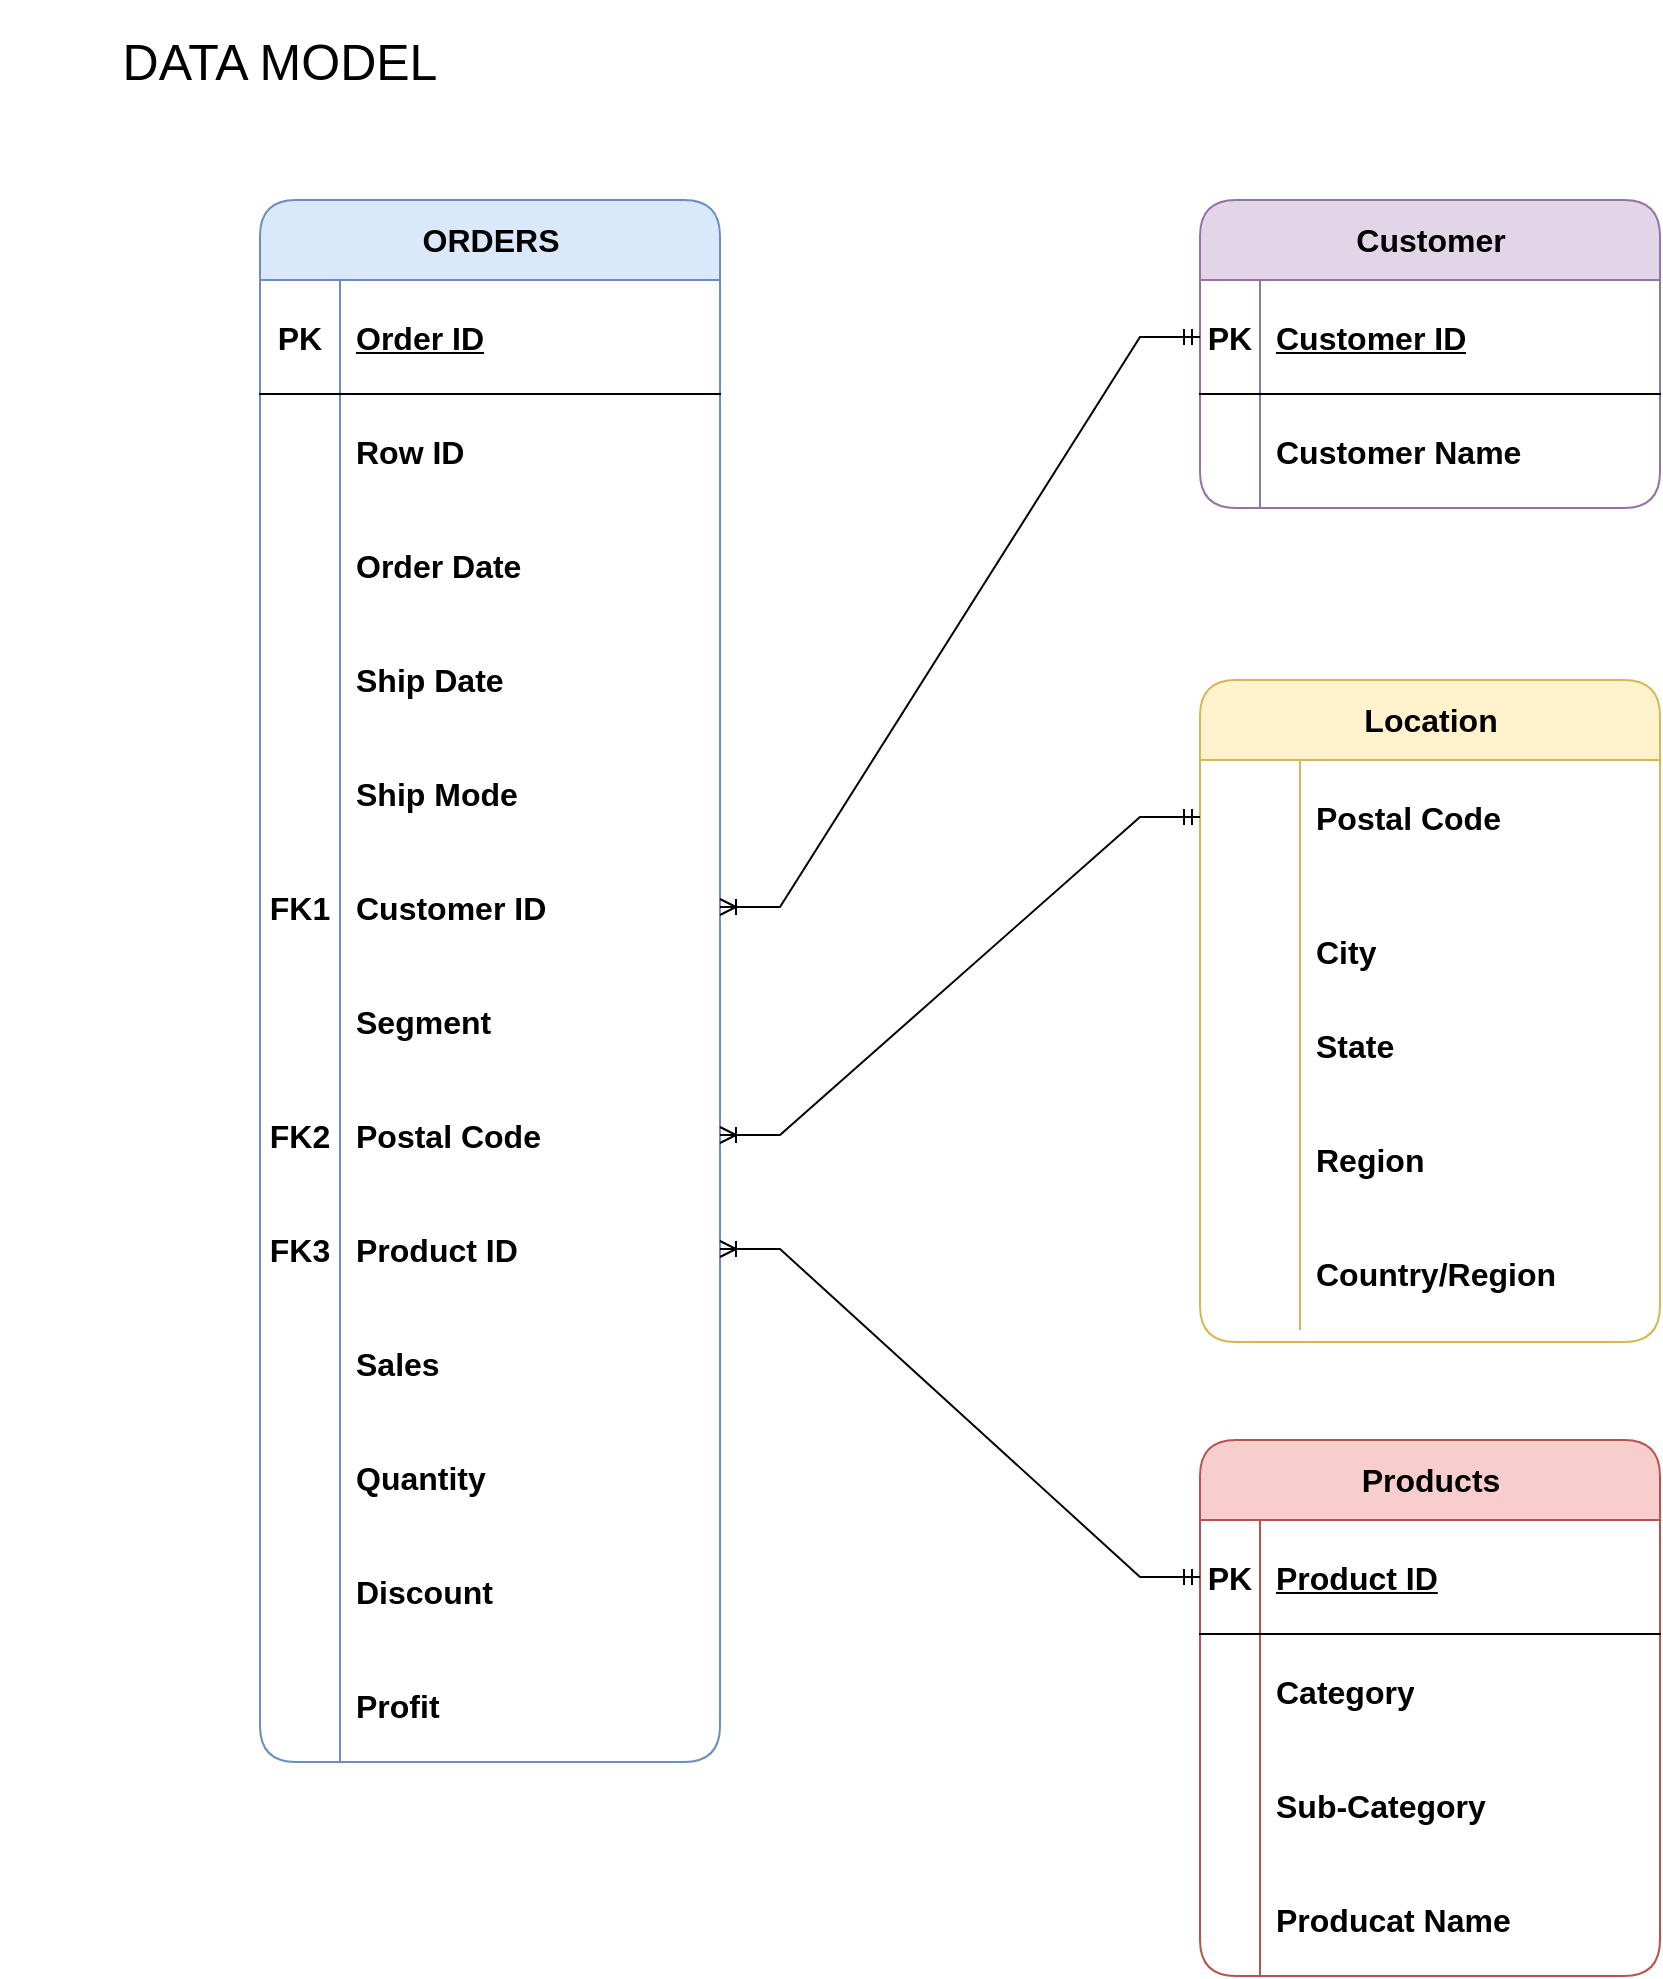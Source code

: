 <mxfile version="26.0.9">
  <diagram name="Page-1" id="3BR0CCU6c-ttX2hqRRU3">
    <mxGraphModel dx="2058" dy="1228" grid="1" gridSize="10" guides="1" tooltips="1" connect="1" arrows="1" fold="1" page="1" pageScale="1" pageWidth="1920" pageHeight="1200" math="0" shadow="0">
      <root>
        <mxCell id="0" />
        <mxCell id="1" parent="0" />
        <mxCell id="wJTAcFUlIP42OyAlDoO3-1" value="&lt;font style=&quot;font-size: 25px;&quot;&gt;DATA MODEL&lt;/font&gt;" style="text;html=1;align=center;verticalAlign=middle;whiteSpace=wrap;rounded=0;" parent="1" vertex="1">
          <mxGeometry x="60" y="60" width="280" height="60" as="geometry" />
        </mxCell>
        <mxCell id="wJTAcFUlIP42OyAlDoO3-3" value="ORDERS" style="shape=table;startSize=40;container=1;collapsible=1;childLayout=tableLayout;fixedRows=1;rowLines=0;fontStyle=1;align=center;resizeLast=1;html=1;rounded=1;fillColor=#dae8fc;strokeColor=#6c8ebf;fontSize=16;" parent="1" vertex="1">
          <mxGeometry x="190" y="160" width="230" height="781" as="geometry" />
        </mxCell>
        <mxCell id="wJTAcFUlIP42OyAlDoO3-4" value="" style="shape=tableRow;horizontal=0;startSize=0;swimlaneHead=0;swimlaneBody=0;fillColor=none;collapsible=0;dropTarget=0;points=[[0,0.5],[1,0.5]];portConstraint=eastwest;top=0;left=0;right=0;bottom=1;fontSize=16;fontStyle=1" parent="wJTAcFUlIP42OyAlDoO3-3" vertex="1">
          <mxGeometry y="40" width="230" height="57" as="geometry" />
        </mxCell>
        <mxCell id="wJTAcFUlIP42OyAlDoO3-5" value="PK" style="shape=partialRectangle;connectable=0;fillColor=none;top=0;left=0;bottom=0;right=0;fontStyle=1;overflow=hidden;whiteSpace=wrap;html=1;fontSize=16;" parent="wJTAcFUlIP42OyAlDoO3-4" vertex="1">
          <mxGeometry width="40" height="57" as="geometry">
            <mxRectangle width="40" height="57" as="alternateBounds" />
          </mxGeometry>
        </mxCell>
        <mxCell id="wJTAcFUlIP42OyAlDoO3-6" value="Order ID" style="shape=partialRectangle;connectable=0;fillColor=none;top=0;left=0;bottom=0;right=0;align=left;spacingLeft=6;fontStyle=5;overflow=hidden;whiteSpace=wrap;html=1;fontSize=16;" parent="wJTAcFUlIP42OyAlDoO3-4" vertex="1">
          <mxGeometry x="40" width="190" height="57" as="geometry">
            <mxRectangle width="190" height="57" as="alternateBounds" />
          </mxGeometry>
        </mxCell>
        <mxCell id="wJTAcFUlIP42OyAlDoO3-7" value="" style="shape=tableRow;horizontal=0;startSize=0;swimlaneHead=0;swimlaneBody=0;fillColor=none;collapsible=0;dropTarget=0;points=[[0,0.5],[1,0.5]];portConstraint=eastwest;top=0;left=0;right=0;bottom=0;fontSize=16;fontStyle=1" parent="wJTAcFUlIP42OyAlDoO3-3" vertex="1">
          <mxGeometry y="97" width="230" height="57" as="geometry" />
        </mxCell>
        <mxCell id="wJTAcFUlIP42OyAlDoO3-8" value="" style="shape=partialRectangle;connectable=0;fillColor=none;top=0;left=0;bottom=0;right=0;editable=1;overflow=hidden;whiteSpace=wrap;html=1;fontSize=16;fontStyle=1" parent="wJTAcFUlIP42OyAlDoO3-7" vertex="1">
          <mxGeometry width="40" height="57" as="geometry">
            <mxRectangle width="40" height="57" as="alternateBounds" />
          </mxGeometry>
        </mxCell>
        <mxCell id="wJTAcFUlIP42OyAlDoO3-9" value="Row ID" style="shape=partialRectangle;connectable=0;fillColor=none;top=0;left=0;bottom=0;right=0;align=left;spacingLeft=6;overflow=hidden;whiteSpace=wrap;html=1;fontSize=16;fontStyle=1" parent="wJTAcFUlIP42OyAlDoO3-7" vertex="1">
          <mxGeometry x="40" width="190" height="57" as="geometry">
            <mxRectangle width="190" height="57" as="alternateBounds" />
          </mxGeometry>
        </mxCell>
        <mxCell id="wJTAcFUlIP42OyAlDoO3-10" value="" style="shape=tableRow;horizontal=0;startSize=0;swimlaneHead=0;swimlaneBody=0;fillColor=none;collapsible=0;dropTarget=0;points=[[0,0.5],[1,0.5]];portConstraint=eastwest;top=0;left=0;right=0;bottom=0;fontSize=16;fontStyle=1" parent="wJTAcFUlIP42OyAlDoO3-3" vertex="1">
          <mxGeometry y="154" width="230" height="57" as="geometry" />
        </mxCell>
        <mxCell id="wJTAcFUlIP42OyAlDoO3-11" value="" style="shape=partialRectangle;connectable=0;fillColor=none;top=0;left=0;bottom=0;right=0;editable=1;overflow=hidden;whiteSpace=wrap;html=1;fontSize=16;fontStyle=1" parent="wJTAcFUlIP42OyAlDoO3-10" vertex="1">
          <mxGeometry width="40" height="57" as="geometry">
            <mxRectangle width="40" height="57" as="alternateBounds" />
          </mxGeometry>
        </mxCell>
        <mxCell id="wJTAcFUlIP42OyAlDoO3-12" value="Order Date" style="shape=partialRectangle;connectable=0;fillColor=none;top=0;left=0;bottom=0;right=0;align=left;spacingLeft=6;overflow=hidden;whiteSpace=wrap;html=1;fontSize=16;fontStyle=1" parent="wJTAcFUlIP42OyAlDoO3-10" vertex="1">
          <mxGeometry x="40" width="190" height="57" as="geometry">
            <mxRectangle width="190" height="57" as="alternateBounds" />
          </mxGeometry>
        </mxCell>
        <mxCell id="wJTAcFUlIP42OyAlDoO3-13" value="" style="shape=tableRow;horizontal=0;startSize=0;swimlaneHead=0;swimlaneBody=0;fillColor=none;collapsible=0;dropTarget=0;points=[[0,0.5],[1,0.5]];portConstraint=eastwest;top=0;left=0;right=0;bottom=0;fontSize=16;fontStyle=1" parent="wJTAcFUlIP42OyAlDoO3-3" vertex="1">
          <mxGeometry y="211" width="230" height="57" as="geometry" />
        </mxCell>
        <mxCell id="wJTAcFUlIP42OyAlDoO3-14" value="" style="shape=partialRectangle;connectable=0;fillColor=none;top=0;left=0;bottom=0;right=0;editable=1;overflow=hidden;whiteSpace=wrap;html=1;fontSize=16;fontStyle=1" parent="wJTAcFUlIP42OyAlDoO3-13" vertex="1">
          <mxGeometry width="40" height="57" as="geometry">
            <mxRectangle width="40" height="57" as="alternateBounds" />
          </mxGeometry>
        </mxCell>
        <mxCell id="wJTAcFUlIP42OyAlDoO3-15" value="Ship Date" style="shape=partialRectangle;connectable=0;fillColor=none;top=0;left=0;bottom=0;right=0;align=left;spacingLeft=6;overflow=hidden;whiteSpace=wrap;html=1;fontSize=16;fontStyle=1" parent="wJTAcFUlIP42OyAlDoO3-13" vertex="1">
          <mxGeometry x="40" width="190" height="57" as="geometry">
            <mxRectangle width="190" height="57" as="alternateBounds" />
          </mxGeometry>
        </mxCell>
        <mxCell id="wJTAcFUlIP42OyAlDoO3-16" value="" style="shape=tableRow;horizontal=0;startSize=0;swimlaneHead=0;swimlaneBody=0;fillColor=none;collapsible=0;dropTarget=0;points=[[0,0.5],[1,0.5]];portConstraint=eastwest;top=0;left=0;right=0;bottom=0;fontSize=16;fontStyle=1" parent="wJTAcFUlIP42OyAlDoO3-3" vertex="1">
          <mxGeometry y="268" width="230" height="57" as="geometry" />
        </mxCell>
        <mxCell id="wJTAcFUlIP42OyAlDoO3-17" value="" style="shape=partialRectangle;connectable=0;fillColor=none;top=0;left=0;bottom=0;right=0;editable=1;overflow=hidden;whiteSpace=wrap;html=1;fontSize=16;fontStyle=1" parent="wJTAcFUlIP42OyAlDoO3-16" vertex="1">
          <mxGeometry width="40" height="57" as="geometry">
            <mxRectangle width="40" height="57" as="alternateBounds" />
          </mxGeometry>
        </mxCell>
        <mxCell id="wJTAcFUlIP42OyAlDoO3-18" value="Ship Mode" style="shape=partialRectangle;connectable=0;fillColor=none;top=0;left=0;bottom=0;right=0;align=left;spacingLeft=6;overflow=hidden;whiteSpace=wrap;html=1;fontSize=16;fontStyle=1" parent="wJTAcFUlIP42OyAlDoO3-16" vertex="1">
          <mxGeometry x="40" width="190" height="57" as="geometry">
            <mxRectangle width="190" height="57" as="alternateBounds" />
          </mxGeometry>
        </mxCell>
        <mxCell id="wJTAcFUlIP42OyAlDoO3-19" value="" style="shape=tableRow;horizontal=0;startSize=0;swimlaneHead=0;swimlaneBody=0;fillColor=none;collapsible=0;dropTarget=0;points=[[0,0.5],[1,0.5]];portConstraint=eastwest;top=0;left=0;right=0;bottom=0;fontSize=16;fontStyle=1" parent="wJTAcFUlIP42OyAlDoO3-3" vertex="1">
          <mxGeometry y="325" width="230" height="57" as="geometry" />
        </mxCell>
        <mxCell id="wJTAcFUlIP42OyAlDoO3-20" value="FK1" style="shape=partialRectangle;connectable=0;fillColor=none;top=0;left=0;bottom=0;right=0;editable=1;overflow=hidden;whiteSpace=wrap;html=1;fontSize=16;fontStyle=1" parent="wJTAcFUlIP42OyAlDoO3-19" vertex="1">
          <mxGeometry width="40" height="57" as="geometry">
            <mxRectangle width="40" height="57" as="alternateBounds" />
          </mxGeometry>
        </mxCell>
        <mxCell id="wJTAcFUlIP42OyAlDoO3-21" value="Customer ID" style="shape=partialRectangle;connectable=0;fillColor=none;top=0;left=0;bottom=0;right=0;align=left;spacingLeft=6;overflow=hidden;whiteSpace=wrap;html=1;fontSize=16;fontStyle=1" parent="wJTAcFUlIP42OyAlDoO3-19" vertex="1">
          <mxGeometry x="40" width="190" height="57" as="geometry">
            <mxRectangle width="190" height="57" as="alternateBounds" />
          </mxGeometry>
        </mxCell>
        <mxCell id="wJTAcFUlIP42OyAlDoO3-22" value="" style="shape=tableRow;horizontal=0;startSize=0;swimlaneHead=0;swimlaneBody=0;fillColor=none;collapsible=0;dropTarget=0;points=[[0,0.5],[1,0.5]];portConstraint=eastwest;top=0;left=0;right=0;bottom=0;fontSize=16;fontStyle=1" parent="wJTAcFUlIP42OyAlDoO3-3" vertex="1">
          <mxGeometry y="382" width="230" height="57" as="geometry" />
        </mxCell>
        <mxCell id="wJTAcFUlIP42OyAlDoO3-23" value="" style="shape=partialRectangle;connectable=0;fillColor=none;top=0;left=0;bottom=0;right=0;editable=1;overflow=hidden;whiteSpace=wrap;html=1;fontSize=16;fontStyle=1" parent="wJTAcFUlIP42OyAlDoO3-22" vertex="1">
          <mxGeometry width="40" height="57" as="geometry">
            <mxRectangle width="40" height="57" as="alternateBounds" />
          </mxGeometry>
        </mxCell>
        <mxCell id="wJTAcFUlIP42OyAlDoO3-24" value="Segment" style="shape=partialRectangle;connectable=0;fillColor=none;top=0;left=0;bottom=0;right=0;align=left;spacingLeft=6;overflow=hidden;whiteSpace=wrap;html=1;fontSize=16;fontStyle=1" parent="wJTAcFUlIP42OyAlDoO3-22" vertex="1">
          <mxGeometry x="40" width="190" height="57" as="geometry">
            <mxRectangle width="190" height="57" as="alternateBounds" />
          </mxGeometry>
        </mxCell>
        <mxCell id="wJTAcFUlIP42OyAlDoO3-25" value="" style="shape=tableRow;horizontal=0;startSize=0;swimlaneHead=0;swimlaneBody=0;fillColor=none;collapsible=0;dropTarget=0;points=[[0,0.5],[1,0.5]];portConstraint=eastwest;top=0;left=0;right=0;bottom=0;fontSize=16;fontStyle=1" parent="wJTAcFUlIP42OyAlDoO3-3" vertex="1">
          <mxGeometry y="439" width="230" height="57" as="geometry" />
        </mxCell>
        <mxCell id="wJTAcFUlIP42OyAlDoO3-26" value="FK2" style="shape=partialRectangle;connectable=0;fillColor=none;top=0;left=0;bottom=0;right=0;editable=1;overflow=hidden;whiteSpace=wrap;html=1;fontSize=16;fontStyle=1" parent="wJTAcFUlIP42OyAlDoO3-25" vertex="1">
          <mxGeometry width="40" height="57" as="geometry">
            <mxRectangle width="40" height="57" as="alternateBounds" />
          </mxGeometry>
        </mxCell>
        <mxCell id="wJTAcFUlIP42OyAlDoO3-27" value="Postal Code" style="shape=partialRectangle;connectable=0;fillColor=none;top=0;left=0;bottom=0;right=0;align=left;spacingLeft=6;overflow=hidden;whiteSpace=wrap;html=1;fontSize=16;fontStyle=1" parent="wJTAcFUlIP42OyAlDoO3-25" vertex="1">
          <mxGeometry x="40" width="190" height="57" as="geometry">
            <mxRectangle width="190" height="57" as="alternateBounds" />
          </mxGeometry>
        </mxCell>
        <mxCell id="wJTAcFUlIP42OyAlDoO3-28" value="" style="shape=tableRow;horizontal=0;startSize=0;swimlaneHead=0;swimlaneBody=0;fillColor=none;collapsible=0;dropTarget=0;points=[[0,0.5],[1,0.5]];portConstraint=eastwest;top=0;left=0;right=0;bottom=0;fontSize=16;fontStyle=1" parent="wJTAcFUlIP42OyAlDoO3-3" vertex="1">
          <mxGeometry y="496" width="230" height="57" as="geometry" />
        </mxCell>
        <mxCell id="wJTAcFUlIP42OyAlDoO3-29" value="FK3" style="shape=partialRectangle;connectable=0;fillColor=none;top=0;left=0;bottom=0;right=0;editable=1;overflow=hidden;whiteSpace=wrap;html=1;fontSize=16;fontStyle=1" parent="wJTAcFUlIP42OyAlDoO3-28" vertex="1">
          <mxGeometry width="40" height="57" as="geometry">
            <mxRectangle width="40" height="57" as="alternateBounds" />
          </mxGeometry>
        </mxCell>
        <mxCell id="wJTAcFUlIP42OyAlDoO3-30" value="Product ID" style="shape=partialRectangle;connectable=0;fillColor=none;top=0;left=0;bottom=0;right=0;align=left;spacingLeft=6;overflow=hidden;whiteSpace=wrap;html=1;fontSize=16;fontStyle=1" parent="wJTAcFUlIP42OyAlDoO3-28" vertex="1">
          <mxGeometry x="40" width="190" height="57" as="geometry">
            <mxRectangle width="190" height="57" as="alternateBounds" />
          </mxGeometry>
        </mxCell>
        <mxCell id="wJTAcFUlIP42OyAlDoO3-170" value="" style="shape=tableRow;horizontal=0;startSize=0;swimlaneHead=0;swimlaneBody=0;fillColor=none;collapsible=0;dropTarget=0;points=[[0,0.5],[1,0.5]];portConstraint=eastwest;top=0;left=0;right=0;bottom=0;fontSize=16;fontStyle=1" parent="wJTAcFUlIP42OyAlDoO3-3" vertex="1">
          <mxGeometry y="553" width="230" height="57" as="geometry" />
        </mxCell>
        <mxCell id="wJTAcFUlIP42OyAlDoO3-171" value="" style="shape=partialRectangle;connectable=0;fillColor=none;top=0;left=0;bottom=0;right=0;editable=1;overflow=hidden;whiteSpace=wrap;html=1;fontSize=16;fontStyle=1" parent="wJTAcFUlIP42OyAlDoO3-170" vertex="1">
          <mxGeometry width="40" height="57" as="geometry">
            <mxRectangle width="40" height="57" as="alternateBounds" />
          </mxGeometry>
        </mxCell>
        <mxCell id="wJTAcFUlIP42OyAlDoO3-172" value="Sales" style="shape=partialRectangle;connectable=0;fillColor=none;top=0;left=0;bottom=0;right=0;align=left;spacingLeft=6;overflow=hidden;whiteSpace=wrap;html=1;fontSize=16;fontStyle=1" parent="wJTAcFUlIP42OyAlDoO3-170" vertex="1">
          <mxGeometry x="40" width="190" height="57" as="geometry">
            <mxRectangle width="190" height="57" as="alternateBounds" />
          </mxGeometry>
        </mxCell>
        <mxCell id="wJTAcFUlIP42OyAlDoO3-173" value="" style="shape=tableRow;horizontal=0;startSize=0;swimlaneHead=0;swimlaneBody=0;fillColor=none;collapsible=0;dropTarget=0;points=[[0,0.5],[1,0.5]];portConstraint=eastwest;top=0;left=0;right=0;bottom=0;fontSize=16;fontStyle=1" parent="wJTAcFUlIP42OyAlDoO3-3" vertex="1">
          <mxGeometry y="610" width="230" height="57" as="geometry" />
        </mxCell>
        <mxCell id="wJTAcFUlIP42OyAlDoO3-174" value="" style="shape=partialRectangle;connectable=0;fillColor=none;top=0;left=0;bottom=0;right=0;editable=1;overflow=hidden;whiteSpace=wrap;html=1;fontSize=16;fontStyle=1" parent="wJTAcFUlIP42OyAlDoO3-173" vertex="1">
          <mxGeometry width="40" height="57" as="geometry">
            <mxRectangle width="40" height="57" as="alternateBounds" />
          </mxGeometry>
        </mxCell>
        <mxCell id="wJTAcFUlIP42OyAlDoO3-175" value="Quantity" style="shape=partialRectangle;connectable=0;fillColor=none;top=0;left=0;bottom=0;right=0;align=left;spacingLeft=6;overflow=hidden;whiteSpace=wrap;html=1;fontSize=16;fontStyle=1" parent="wJTAcFUlIP42OyAlDoO3-173" vertex="1">
          <mxGeometry x="40" width="190" height="57" as="geometry">
            <mxRectangle width="190" height="57" as="alternateBounds" />
          </mxGeometry>
        </mxCell>
        <mxCell id="wJTAcFUlIP42OyAlDoO3-176" value="" style="shape=tableRow;horizontal=0;startSize=0;swimlaneHead=0;swimlaneBody=0;fillColor=none;collapsible=0;dropTarget=0;points=[[0,0.5],[1,0.5]];portConstraint=eastwest;top=0;left=0;right=0;bottom=0;fontSize=16;fontStyle=1" parent="wJTAcFUlIP42OyAlDoO3-3" vertex="1">
          <mxGeometry y="667" width="230" height="57" as="geometry" />
        </mxCell>
        <mxCell id="wJTAcFUlIP42OyAlDoO3-177" value="" style="shape=partialRectangle;connectable=0;fillColor=none;top=0;left=0;bottom=0;right=0;editable=1;overflow=hidden;whiteSpace=wrap;html=1;fontSize=16;fontStyle=1" parent="wJTAcFUlIP42OyAlDoO3-176" vertex="1">
          <mxGeometry width="40" height="57" as="geometry">
            <mxRectangle width="40" height="57" as="alternateBounds" />
          </mxGeometry>
        </mxCell>
        <mxCell id="wJTAcFUlIP42OyAlDoO3-178" value="Discount&amp;nbsp;" style="shape=partialRectangle;connectable=0;fillColor=none;top=0;left=0;bottom=0;right=0;align=left;spacingLeft=6;overflow=hidden;whiteSpace=wrap;html=1;fontSize=16;fontStyle=1" parent="wJTAcFUlIP42OyAlDoO3-176" vertex="1">
          <mxGeometry x="40" width="190" height="57" as="geometry">
            <mxRectangle width="190" height="57" as="alternateBounds" />
          </mxGeometry>
        </mxCell>
        <mxCell id="wJTAcFUlIP42OyAlDoO3-179" value="" style="shape=tableRow;horizontal=0;startSize=0;swimlaneHead=0;swimlaneBody=0;fillColor=none;collapsible=0;dropTarget=0;points=[[0,0.5],[1,0.5]];portConstraint=eastwest;top=0;left=0;right=0;bottom=0;fontSize=16;fontStyle=1" parent="wJTAcFUlIP42OyAlDoO3-3" vertex="1">
          <mxGeometry y="724" width="230" height="57" as="geometry" />
        </mxCell>
        <mxCell id="wJTAcFUlIP42OyAlDoO3-180" value="" style="shape=partialRectangle;connectable=0;fillColor=none;top=0;left=0;bottom=0;right=0;editable=1;overflow=hidden;whiteSpace=wrap;html=1;fontSize=16;fontStyle=1" parent="wJTAcFUlIP42OyAlDoO3-179" vertex="1">
          <mxGeometry width="40" height="57" as="geometry">
            <mxRectangle width="40" height="57" as="alternateBounds" />
          </mxGeometry>
        </mxCell>
        <mxCell id="wJTAcFUlIP42OyAlDoO3-181" value="Profit" style="shape=partialRectangle;connectable=0;fillColor=none;top=0;left=0;bottom=0;right=0;align=left;spacingLeft=6;overflow=hidden;whiteSpace=wrap;html=1;fontSize=16;fontStyle=1" parent="wJTAcFUlIP42OyAlDoO3-179" vertex="1">
          <mxGeometry x="40" width="190" height="57" as="geometry">
            <mxRectangle width="190" height="57" as="alternateBounds" />
          </mxGeometry>
        </mxCell>
        <mxCell id="wJTAcFUlIP42OyAlDoO3-182" value="Customer" style="shape=table;startSize=40;container=1;collapsible=1;childLayout=tableLayout;fixedRows=1;rowLines=0;fontStyle=1;align=center;resizeLast=1;html=1;rounded=1;fillColor=#e1d5e7;strokeColor=#9673a6;fontSize=16;" parent="1" vertex="1">
          <mxGeometry x="660" y="160" width="230" height="154" as="geometry" />
        </mxCell>
        <mxCell id="wJTAcFUlIP42OyAlDoO3-183" value="" style="shape=tableRow;horizontal=0;startSize=0;swimlaneHead=0;swimlaneBody=0;fillColor=none;collapsible=0;dropTarget=0;points=[[0,0.5],[1,0.5]];portConstraint=eastwest;top=0;left=0;right=0;bottom=1;fontSize=16;fontStyle=1" parent="wJTAcFUlIP42OyAlDoO3-182" vertex="1">
          <mxGeometry y="40" width="230" height="57" as="geometry" />
        </mxCell>
        <mxCell id="wJTAcFUlIP42OyAlDoO3-184" value="PK" style="shape=partialRectangle;connectable=0;fillColor=none;top=0;left=0;bottom=0;right=0;fontStyle=1;overflow=hidden;whiteSpace=wrap;html=1;fontSize=16;" parent="wJTAcFUlIP42OyAlDoO3-183" vertex="1">
          <mxGeometry width="30" height="57" as="geometry">
            <mxRectangle width="30" height="57" as="alternateBounds" />
          </mxGeometry>
        </mxCell>
        <mxCell id="wJTAcFUlIP42OyAlDoO3-185" value="Customer ID" style="shape=partialRectangle;connectable=0;fillColor=none;top=0;left=0;bottom=0;right=0;align=left;spacingLeft=6;fontStyle=5;overflow=hidden;whiteSpace=wrap;html=1;fontSize=16;" parent="wJTAcFUlIP42OyAlDoO3-183" vertex="1">
          <mxGeometry x="30" width="200" height="57" as="geometry">
            <mxRectangle width="200" height="57" as="alternateBounds" />
          </mxGeometry>
        </mxCell>
        <mxCell id="wJTAcFUlIP42OyAlDoO3-186" value="" style="shape=tableRow;horizontal=0;startSize=0;swimlaneHead=0;swimlaneBody=0;fillColor=none;collapsible=0;dropTarget=0;points=[[0,0.5],[1,0.5]];portConstraint=eastwest;top=0;left=0;right=0;bottom=0;fontSize=16;fontStyle=1" parent="wJTAcFUlIP42OyAlDoO3-182" vertex="1">
          <mxGeometry y="97" width="230" height="57" as="geometry" />
        </mxCell>
        <mxCell id="wJTAcFUlIP42OyAlDoO3-187" value="" style="shape=partialRectangle;connectable=0;fillColor=none;top=0;left=0;bottom=0;right=0;editable=1;overflow=hidden;whiteSpace=wrap;html=1;fontSize=16;fontStyle=1" parent="wJTAcFUlIP42OyAlDoO3-186" vertex="1">
          <mxGeometry width="30" height="57" as="geometry">
            <mxRectangle width="30" height="57" as="alternateBounds" />
          </mxGeometry>
        </mxCell>
        <mxCell id="wJTAcFUlIP42OyAlDoO3-188" value="Customer Name" style="shape=partialRectangle;connectable=0;fillColor=none;top=0;left=0;bottom=0;right=0;align=left;spacingLeft=6;overflow=hidden;whiteSpace=wrap;html=1;fontSize=16;fontStyle=1" parent="wJTAcFUlIP42OyAlDoO3-186" vertex="1">
          <mxGeometry x="30" width="200" height="57" as="geometry">
            <mxRectangle width="200" height="57" as="alternateBounds" />
          </mxGeometry>
        </mxCell>
        <mxCell id="wJTAcFUlIP42OyAlDoO3-229" value="Location" style="shape=table;startSize=40;container=1;collapsible=1;childLayout=tableLayout;fixedRows=1;rowLines=0;fontStyle=1;align=center;resizeLast=1;html=1;rounded=1;fillColor=#fff2cc;strokeColor=#d6b656;fontSize=16;" parent="1" vertex="1">
          <mxGeometry x="660" y="400" width="230" height="331" as="geometry" />
        </mxCell>
        <mxCell id="wJTAcFUlIP42OyAlDoO3-230" value="" style="shape=tableRow;horizontal=0;startSize=0;swimlaneHead=0;swimlaneBody=0;fillColor=none;collapsible=0;dropTarget=0;points=[[0,0.5],[1,0.5]];portConstraint=eastwest;top=0;left=0;right=0;bottom=0;fontSize=16;fontStyle=1" parent="wJTAcFUlIP42OyAlDoO3-229" vertex="1">
          <mxGeometry y="40" width="230" height="57" as="geometry" />
        </mxCell>
        <mxCell id="wJTAcFUlIP42OyAlDoO3-231" value="" style="shape=partialRectangle;connectable=0;fillColor=none;top=0;left=0;bottom=0;right=0;editable=1;overflow=hidden;whiteSpace=wrap;html=1;fontSize=16;fontStyle=1" parent="wJTAcFUlIP42OyAlDoO3-230" vertex="1">
          <mxGeometry width="50" height="57" as="geometry">
            <mxRectangle width="50" height="57" as="alternateBounds" />
          </mxGeometry>
        </mxCell>
        <mxCell id="wJTAcFUlIP42OyAlDoO3-232" value="Postal Code" style="shape=partialRectangle;connectable=0;fillColor=none;top=0;left=0;bottom=0;right=0;align=left;spacingLeft=6;overflow=hidden;whiteSpace=wrap;html=1;fontSize=16;fontStyle=1" parent="wJTAcFUlIP42OyAlDoO3-230" vertex="1">
          <mxGeometry x="50" width="180" height="57" as="geometry">
            <mxRectangle width="180" height="57" as="alternateBounds" />
          </mxGeometry>
        </mxCell>
        <mxCell id="wJTAcFUlIP42OyAlDoO3-233" value="" style="shape=tableRow;horizontal=0;startSize=0;swimlaneHead=0;swimlaneBody=0;fillColor=none;collapsible=0;dropTarget=0;points=[[0,0.5],[1,0.5]];portConstraint=eastwest;top=0;left=0;right=0;bottom=0;fontSize=16;fontStyle=1" parent="wJTAcFUlIP42OyAlDoO3-229" vertex="1">
          <mxGeometry y="97" width="230" height="57" as="geometry" />
        </mxCell>
        <mxCell id="wJTAcFUlIP42OyAlDoO3-234" value="" style="shape=partialRectangle;connectable=0;fillColor=none;top=0;left=0;bottom=0;right=0;editable=1;overflow=hidden;whiteSpace=wrap;html=1;fontSize=16;fontStyle=1" parent="wJTAcFUlIP42OyAlDoO3-233" vertex="1">
          <mxGeometry width="50" height="57" as="geometry">
            <mxRectangle width="50" height="57" as="alternateBounds" />
          </mxGeometry>
        </mxCell>
        <mxCell id="wJTAcFUlIP42OyAlDoO3-235" value="&lt;br&gt;City" style="shape=partialRectangle;connectable=0;fillColor=none;top=0;left=0;bottom=0;right=0;align=left;spacingLeft=6;overflow=hidden;whiteSpace=wrap;html=1;fontSize=16;fontStyle=1" parent="wJTAcFUlIP42OyAlDoO3-233" vertex="1">
          <mxGeometry x="50" width="180" height="57" as="geometry">
            <mxRectangle width="180" height="57" as="alternateBounds" />
          </mxGeometry>
        </mxCell>
        <mxCell id="qlBta-elGqQ9sHiZ8o_O-1" value="" style="shape=tableRow;horizontal=0;startSize=0;swimlaneHead=0;swimlaneBody=0;fillColor=none;collapsible=0;dropTarget=0;points=[[0,0.5],[1,0.5]];portConstraint=eastwest;top=0;left=0;right=0;bottom=0;fontSize=16;fontStyle=1" vertex="1" parent="wJTAcFUlIP42OyAlDoO3-229">
          <mxGeometry y="154" width="230" height="57" as="geometry" />
        </mxCell>
        <mxCell id="qlBta-elGqQ9sHiZ8o_O-2" value="" style="shape=partialRectangle;connectable=0;fillColor=none;top=0;left=0;bottom=0;right=0;editable=1;overflow=hidden;whiteSpace=wrap;html=1;fontSize=16;fontStyle=1" vertex="1" parent="qlBta-elGqQ9sHiZ8o_O-1">
          <mxGeometry width="50" height="57" as="geometry">
            <mxRectangle width="50" height="57" as="alternateBounds" />
          </mxGeometry>
        </mxCell>
        <mxCell id="qlBta-elGqQ9sHiZ8o_O-3" value="State" style="shape=partialRectangle;connectable=0;fillColor=none;top=0;left=0;bottom=0;right=0;align=left;spacingLeft=6;overflow=hidden;whiteSpace=wrap;html=1;fontSize=16;fontStyle=1" vertex="1" parent="qlBta-elGqQ9sHiZ8o_O-1">
          <mxGeometry x="50" width="180" height="57" as="geometry">
            <mxRectangle width="180" height="57" as="alternateBounds" />
          </mxGeometry>
        </mxCell>
        <mxCell id="qlBta-elGqQ9sHiZ8o_O-4" value="" style="shape=tableRow;horizontal=0;startSize=0;swimlaneHead=0;swimlaneBody=0;fillColor=none;collapsible=0;dropTarget=0;points=[[0,0.5],[1,0.5]];portConstraint=eastwest;top=0;left=0;right=0;bottom=0;fontSize=16;fontStyle=1" vertex="1" parent="wJTAcFUlIP42OyAlDoO3-229">
          <mxGeometry y="211" width="230" height="57" as="geometry" />
        </mxCell>
        <mxCell id="qlBta-elGqQ9sHiZ8o_O-5" value="" style="shape=partialRectangle;connectable=0;fillColor=none;top=0;left=0;bottom=0;right=0;editable=1;overflow=hidden;whiteSpace=wrap;html=1;fontSize=16;fontStyle=1" vertex="1" parent="qlBta-elGqQ9sHiZ8o_O-4">
          <mxGeometry width="50" height="57" as="geometry">
            <mxRectangle width="50" height="57" as="alternateBounds" />
          </mxGeometry>
        </mxCell>
        <mxCell id="qlBta-elGqQ9sHiZ8o_O-6" value="Region" style="shape=partialRectangle;connectable=0;fillColor=none;top=0;left=0;bottom=0;right=0;align=left;spacingLeft=6;overflow=hidden;whiteSpace=wrap;html=1;fontSize=16;fontStyle=1" vertex="1" parent="qlBta-elGqQ9sHiZ8o_O-4">
          <mxGeometry x="50" width="180" height="57" as="geometry">
            <mxRectangle width="180" height="57" as="alternateBounds" />
          </mxGeometry>
        </mxCell>
        <mxCell id="qlBta-elGqQ9sHiZ8o_O-7" value="" style="shape=tableRow;horizontal=0;startSize=0;swimlaneHead=0;swimlaneBody=0;fillColor=none;collapsible=0;dropTarget=0;points=[[0,0.5],[1,0.5]];portConstraint=eastwest;top=0;left=0;right=0;bottom=0;fontSize=16;fontStyle=1" vertex="1" parent="wJTAcFUlIP42OyAlDoO3-229">
          <mxGeometry y="268" width="230" height="57" as="geometry" />
        </mxCell>
        <mxCell id="qlBta-elGqQ9sHiZ8o_O-8" value="" style="shape=partialRectangle;connectable=0;fillColor=none;top=0;left=0;bottom=0;right=0;editable=1;overflow=hidden;whiteSpace=wrap;html=1;fontSize=16;fontStyle=1" vertex="1" parent="qlBta-elGqQ9sHiZ8o_O-7">
          <mxGeometry width="50" height="57" as="geometry">
            <mxRectangle width="50" height="57" as="alternateBounds" />
          </mxGeometry>
        </mxCell>
        <mxCell id="qlBta-elGqQ9sHiZ8o_O-9" value="Country/Region" style="shape=partialRectangle;connectable=0;fillColor=none;top=0;left=0;bottom=0;right=0;align=left;spacingLeft=6;overflow=hidden;whiteSpace=wrap;html=1;fontSize=16;fontStyle=1" vertex="1" parent="qlBta-elGqQ9sHiZ8o_O-7">
          <mxGeometry x="50" width="180" height="57" as="geometry">
            <mxRectangle width="180" height="57" as="alternateBounds" />
          </mxGeometry>
        </mxCell>
        <mxCell id="wJTAcFUlIP42OyAlDoO3-257" value="Products" style="shape=table;startSize=40;container=1;collapsible=1;childLayout=tableLayout;fixedRows=1;rowLines=0;fontStyle=1;align=center;resizeLast=1;html=1;rounded=1;fillColor=#f8cecc;strokeColor=#b85450;fontSize=16;" parent="1" vertex="1">
          <mxGeometry x="660" y="780" width="230" height="268" as="geometry" />
        </mxCell>
        <mxCell id="wJTAcFUlIP42OyAlDoO3-258" value="" style="shape=tableRow;horizontal=0;startSize=0;swimlaneHead=0;swimlaneBody=0;fillColor=none;collapsible=0;dropTarget=0;points=[[0,0.5],[1,0.5]];portConstraint=eastwest;top=0;left=0;right=0;bottom=1;fontSize=16;fontStyle=1" parent="wJTAcFUlIP42OyAlDoO3-257" vertex="1">
          <mxGeometry y="40" width="230" height="57" as="geometry" />
        </mxCell>
        <mxCell id="wJTAcFUlIP42OyAlDoO3-259" value="PK" style="shape=partialRectangle;connectable=0;fillColor=none;top=0;left=0;bottom=0;right=0;fontStyle=1;overflow=hidden;whiteSpace=wrap;html=1;fontSize=16;" parent="wJTAcFUlIP42OyAlDoO3-258" vertex="1">
          <mxGeometry width="30" height="57" as="geometry">
            <mxRectangle width="30" height="57" as="alternateBounds" />
          </mxGeometry>
        </mxCell>
        <mxCell id="wJTAcFUlIP42OyAlDoO3-260" value="Product ID" style="shape=partialRectangle;connectable=0;fillColor=none;top=0;left=0;bottom=0;right=0;align=left;spacingLeft=6;fontStyle=5;overflow=hidden;whiteSpace=wrap;html=1;fontSize=16;" parent="wJTAcFUlIP42OyAlDoO3-258" vertex="1">
          <mxGeometry x="30" width="200" height="57" as="geometry">
            <mxRectangle width="200" height="57" as="alternateBounds" />
          </mxGeometry>
        </mxCell>
        <mxCell id="wJTAcFUlIP42OyAlDoO3-261" value="" style="shape=tableRow;horizontal=0;startSize=0;swimlaneHead=0;swimlaneBody=0;fillColor=none;collapsible=0;dropTarget=0;points=[[0,0.5],[1,0.5]];portConstraint=eastwest;top=0;left=0;right=0;bottom=0;fontSize=16;fontStyle=1" parent="wJTAcFUlIP42OyAlDoO3-257" vertex="1">
          <mxGeometry y="97" width="230" height="57" as="geometry" />
        </mxCell>
        <mxCell id="wJTAcFUlIP42OyAlDoO3-262" value="" style="shape=partialRectangle;connectable=0;fillColor=none;top=0;left=0;bottom=0;right=0;editable=1;overflow=hidden;whiteSpace=wrap;html=1;fontSize=16;fontStyle=1" parent="wJTAcFUlIP42OyAlDoO3-261" vertex="1">
          <mxGeometry width="30" height="57" as="geometry">
            <mxRectangle width="30" height="57" as="alternateBounds" />
          </mxGeometry>
        </mxCell>
        <mxCell id="wJTAcFUlIP42OyAlDoO3-263" value="Category" style="shape=partialRectangle;connectable=0;fillColor=none;top=0;left=0;bottom=0;right=0;align=left;spacingLeft=6;overflow=hidden;whiteSpace=wrap;html=1;fontSize=16;fontStyle=1" parent="wJTAcFUlIP42OyAlDoO3-261" vertex="1">
          <mxGeometry x="30" width="200" height="57" as="geometry">
            <mxRectangle width="200" height="57" as="alternateBounds" />
          </mxGeometry>
        </mxCell>
        <mxCell id="wJTAcFUlIP42OyAlDoO3-264" value="" style="shape=tableRow;horizontal=0;startSize=0;swimlaneHead=0;swimlaneBody=0;fillColor=none;collapsible=0;dropTarget=0;points=[[0,0.5],[1,0.5]];portConstraint=eastwest;top=0;left=0;right=0;bottom=0;fontSize=16;fontStyle=1" parent="wJTAcFUlIP42OyAlDoO3-257" vertex="1">
          <mxGeometry y="154" width="230" height="57" as="geometry" />
        </mxCell>
        <mxCell id="wJTAcFUlIP42OyAlDoO3-265" value="" style="shape=partialRectangle;connectable=0;fillColor=none;top=0;left=0;bottom=0;right=0;editable=1;overflow=hidden;whiteSpace=wrap;html=1;fontSize=16;fontStyle=1" parent="wJTAcFUlIP42OyAlDoO3-264" vertex="1">
          <mxGeometry width="30" height="57" as="geometry">
            <mxRectangle width="30" height="57" as="alternateBounds" />
          </mxGeometry>
        </mxCell>
        <mxCell id="wJTAcFUlIP42OyAlDoO3-266" value="Sub-Category" style="shape=partialRectangle;connectable=0;fillColor=none;top=0;left=0;bottom=0;right=0;align=left;spacingLeft=6;overflow=hidden;whiteSpace=wrap;html=1;fontSize=16;fontStyle=1" parent="wJTAcFUlIP42OyAlDoO3-264" vertex="1">
          <mxGeometry x="30" width="200" height="57" as="geometry">
            <mxRectangle width="200" height="57" as="alternateBounds" />
          </mxGeometry>
        </mxCell>
        <mxCell id="wJTAcFUlIP42OyAlDoO3-270" value="" style="shape=tableRow;horizontal=0;startSize=0;swimlaneHead=0;swimlaneBody=0;fillColor=none;collapsible=0;dropTarget=0;points=[[0,0.5],[1,0.5]];portConstraint=eastwest;top=0;left=0;right=0;bottom=0;fontSize=16;fontStyle=1" parent="wJTAcFUlIP42OyAlDoO3-257" vertex="1">
          <mxGeometry y="211" width="230" height="57" as="geometry" />
        </mxCell>
        <mxCell id="wJTAcFUlIP42OyAlDoO3-271" value="" style="shape=partialRectangle;connectable=0;fillColor=none;top=0;left=0;bottom=0;right=0;editable=1;overflow=hidden;whiteSpace=wrap;html=1;fontSize=16;fontStyle=1" parent="wJTAcFUlIP42OyAlDoO3-270" vertex="1">
          <mxGeometry width="30" height="57" as="geometry">
            <mxRectangle width="30" height="57" as="alternateBounds" />
          </mxGeometry>
        </mxCell>
        <mxCell id="wJTAcFUlIP42OyAlDoO3-272" value="Producat Name" style="shape=partialRectangle;connectable=0;fillColor=none;top=0;left=0;bottom=0;right=0;align=left;spacingLeft=6;overflow=hidden;whiteSpace=wrap;html=1;fontSize=16;fontStyle=1" parent="wJTAcFUlIP42OyAlDoO3-270" vertex="1">
          <mxGeometry x="30" width="200" height="57" as="geometry">
            <mxRectangle width="200" height="57" as="alternateBounds" />
          </mxGeometry>
        </mxCell>
        <mxCell id="wJTAcFUlIP42OyAlDoO3-274" value="" style="edgeStyle=entityRelationEdgeStyle;fontSize=12;html=1;endArrow=ERoneToMany;startArrow=ERmandOne;rounded=0;entryX=1;entryY=0.5;entryDx=0;entryDy=0;exitX=0;exitY=0.5;exitDx=0;exitDy=0;" parent="1" source="wJTAcFUlIP42OyAlDoO3-183" target="wJTAcFUlIP42OyAlDoO3-19" edge="1">
          <mxGeometry width="100" height="100" relative="1" as="geometry">
            <mxPoint x="500" y="390" as="sourcePoint" />
            <mxPoint x="600" y="290" as="targetPoint" />
          </mxGeometry>
        </mxCell>
        <mxCell id="wJTAcFUlIP42OyAlDoO3-275" value="" style="edgeStyle=entityRelationEdgeStyle;fontSize=12;html=1;endArrow=ERoneToMany;startArrow=ERmandOne;rounded=0;entryX=1;entryY=0.5;entryDx=0;entryDy=0;exitX=0;exitY=0.5;exitDx=0;exitDy=0;" parent="1" source="wJTAcFUlIP42OyAlDoO3-258" target="wJTAcFUlIP42OyAlDoO3-28" edge="1">
          <mxGeometry width="100" height="100" relative="1" as="geometry">
            <mxPoint x="720" y="470" as="sourcePoint" />
            <mxPoint x="480" y="755" as="targetPoint" />
          </mxGeometry>
        </mxCell>
        <mxCell id="wJTAcFUlIP42OyAlDoO3-277" value="" style="edgeStyle=entityRelationEdgeStyle;fontSize=12;html=1;endArrow=ERoneToMany;startArrow=ERmandOne;rounded=0;exitX=0;exitY=0.5;exitDx=0;exitDy=0;entryX=1;entryY=0.5;entryDx=0;entryDy=0;" parent="1" source="wJTAcFUlIP42OyAlDoO3-230" target="wJTAcFUlIP42OyAlDoO3-25" edge="1">
          <mxGeometry width="100" height="100" relative="1" as="geometry">
            <mxPoint x="510" y="600" as="sourcePoint" />
            <mxPoint x="610" y="500" as="targetPoint" />
            <Array as="points">
              <mxPoint x="500" y="570" />
            </Array>
          </mxGeometry>
        </mxCell>
      </root>
    </mxGraphModel>
  </diagram>
</mxfile>
